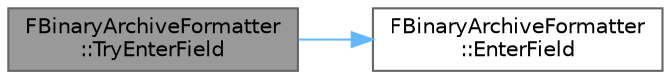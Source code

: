 digraph "FBinaryArchiveFormatter::TryEnterField"
{
 // INTERACTIVE_SVG=YES
 // LATEX_PDF_SIZE
  bgcolor="transparent";
  edge [fontname=Helvetica,fontsize=10,labelfontname=Helvetica,labelfontsize=10];
  node [fontname=Helvetica,fontsize=10,shape=box,height=0.2,width=0.4];
  rankdir="LR";
  Node1 [id="Node000001",label="FBinaryArchiveFormatter\l::TryEnterField",height=0.2,width=0.4,color="gray40", fillcolor="grey60", style="filled", fontcolor="black",tooltip=" "];
  Node1 -> Node2 [id="edge1_Node000001_Node000002",color="steelblue1",style="solid",tooltip=" "];
  Node2 [id="Node000002",label="FBinaryArchiveFormatter\l::EnterField",height=0.2,width=0.4,color="grey40", fillcolor="white", style="filled",URL="$d7/dc9/classFBinaryArchiveFormatter.html#a8fe0909d3e1992ef07865385266a8098",tooltip=" "];
}
